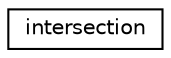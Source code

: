 digraph "Graphical Class Hierarchy"
{
  edge [fontname="Helvetica",fontsize="10",labelfontname="Helvetica",labelfontsize="10"];
  node [fontname="Helvetica",fontsize="10",shape=record];
  rankdir="LR";
  Node1 [label="intersection",height=0.2,width=0.4,color="black", fillcolor="white", style="filled",URL="$structintersection.html"];
}
